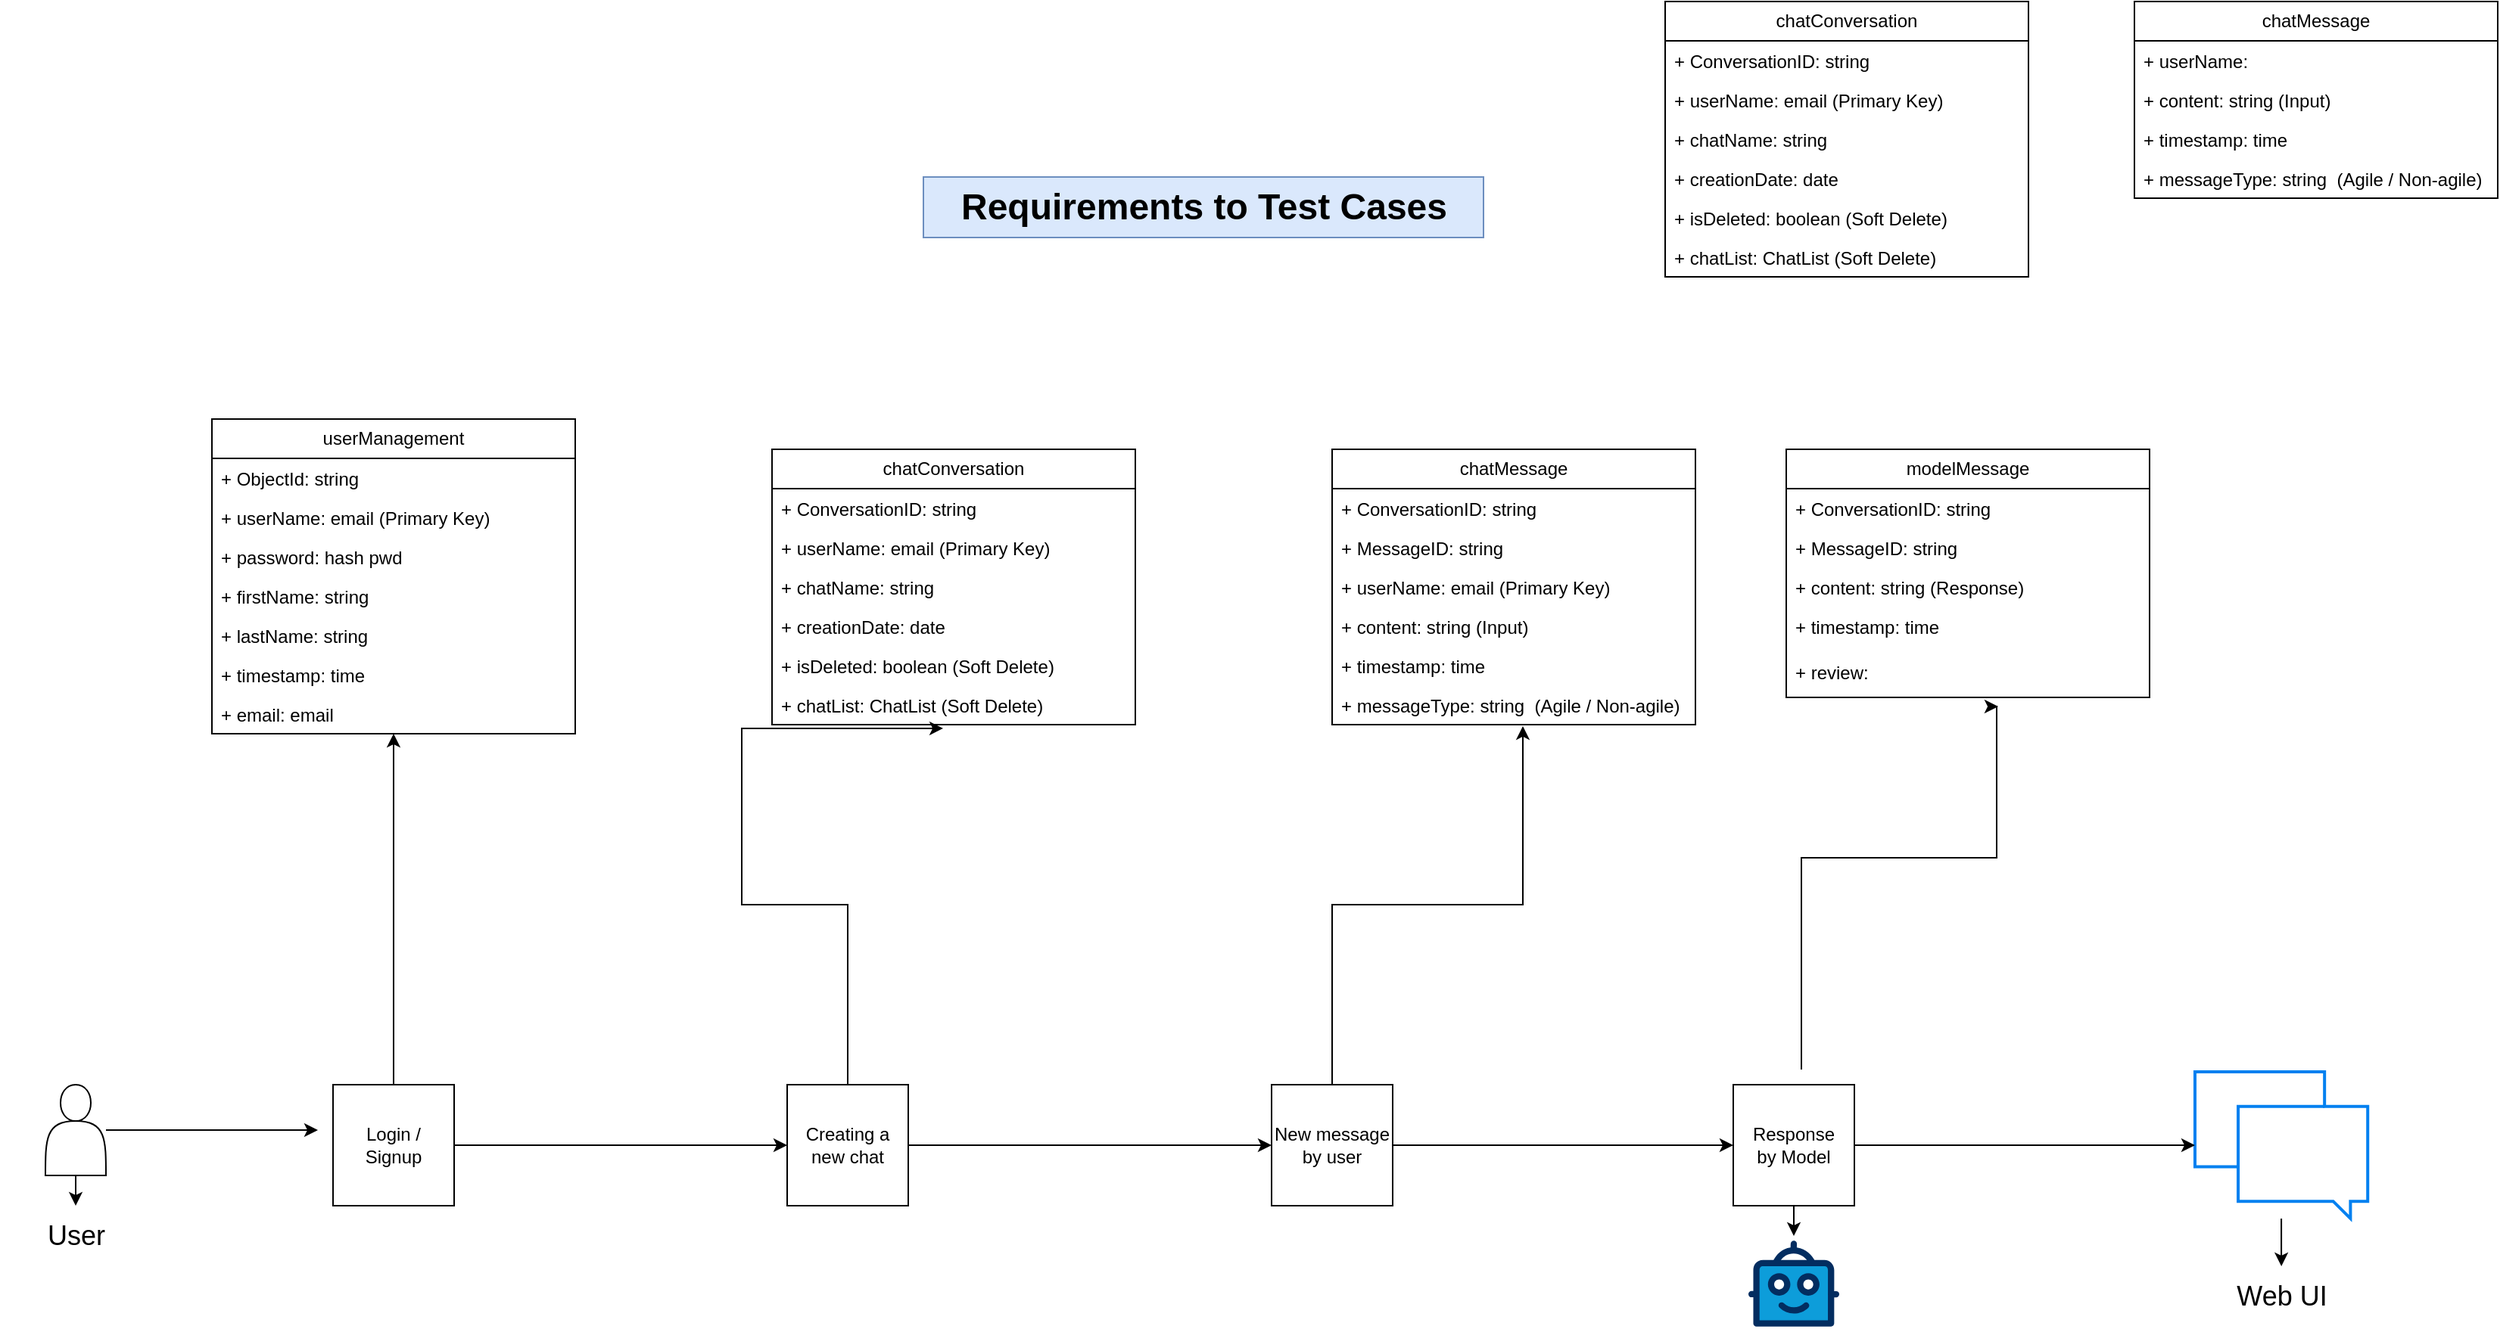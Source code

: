 <mxfile version="22.0.8" type="github" pages="2">
  <diagram name="Chat History" id="f_rxhetQorG0hHD9C17j">
    <mxGraphModel dx="2593" dy="2133" grid="1" gridSize="10" guides="1" tooltips="1" connect="1" arrows="1" fold="1" page="0" pageScale="1" pageWidth="850" pageHeight="1100" background="none" math="0" shadow="0">
      <root>
        <mxCell id="0" />
        <mxCell id="1" parent="0" />
        <mxCell id="uxHZfJqhnMFODpJpr4_Y-39" value="userManagement" style="swimlane;fontStyle=0;childLayout=stackLayout;horizontal=1;startSize=26;fillColor=none;horizontalStack=0;resizeParent=1;resizeParentMax=0;resizeLast=0;collapsible=1;marginBottom=0;whiteSpace=wrap;html=1;swimlaneLine=1;" parent="1" vertex="1">
          <mxGeometry x="-650" y="-850" width="240" height="208" as="geometry">
            <mxRectangle x="270" y="-360" width="100" height="30" as="alternateBounds" />
          </mxGeometry>
        </mxCell>
        <mxCell id="uxHZfJqhnMFODpJpr4_Y-40" value="+ ObjectId: string" style="text;strokeColor=none;fillColor=none;align=left;verticalAlign=top;spacingLeft=4;spacingRight=4;overflow=hidden;rotatable=0;points=[[0,0.5],[1,0.5]];portConstraint=eastwest;whiteSpace=wrap;html=1;swimlaneLine=1;" parent="uxHZfJqhnMFODpJpr4_Y-39" vertex="1">
          <mxGeometry y="26" width="240" height="26" as="geometry" />
        </mxCell>
        <mxCell id="uxHZfJqhnMFODpJpr4_Y-41" value="+ userName: email&amp;nbsp;(Primary Key)" style="text;strokeColor=none;fillColor=none;align=left;verticalAlign=top;spacingLeft=4;spacingRight=4;overflow=hidden;rotatable=0;points=[[0,0.5],[1,0.5]];portConstraint=eastwest;whiteSpace=wrap;html=1;swimlaneLine=1;" parent="uxHZfJqhnMFODpJpr4_Y-39" vertex="1">
          <mxGeometry y="52" width="240" height="26" as="geometry" />
        </mxCell>
        <mxCell id="uxHZfJqhnMFODpJpr4_Y-42" value="+ password: hash pwd" style="text;strokeColor=none;fillColor=none;align=left;verticalAlign=top;spacingLeft=4;spacingRight=4;overflow=hidden;rotatable=0;points=[[0,0.5],[1,0.5]];portConstraint=eastwest;whiteSpace=wrap;html=1;swimlaneLine=1;" parent="uxHZfJqhnMFODpJpr4_Y-39" vertex="1">
          <mxGeometry y="78" width="240" height="26" as="geometry" />
        </mxCell>
        <mxCell id="uxHZfJqhnMFODpJpr4_Y-43" value="+ firstName: string" style="text;strokeColor=none;fillColor=none;align=left;verticalAlign=top;spacingLeft=4;spacingRight=4;overflow=hidden;rotatable=0;points=[[0,0.5],[1,0.5]];portConstraint=eastwest;whiteSpace=wrap;html=1;swimlaneLine=1;" parent="uxHZfJqhnMFODpJpr4_Y-39" vertex="1">
          <mxGeometry y="104" width="240" height="26" as="geometry" />
        </mxCell>
        <mxCell id="uxHZfJqhnMFODpJpr4_Y-48" value="+ lastName: string" style="text;strokeColor=none;fillColor=none;align=left;verticalAlign=top;spacingLeft=4;spacingRight=4;overflow=hidden;rotatable=0;points=[[0,0.5],[1,0.5]];portConstraint=eastwest;whiteSpace=wrap;html=1;swimlaneLine=1;" parent="uxHZfJqhnMFODpJpr4_Y-39" vertex="1">
          <mxGeometry y="130" width="240" height="26" as="geometry" />
        </mxCell>
        <mxCell id="7p9TcKajQnI9MsIjtAsc-1" value="+ timestamp: time" style="text;strokeColor=none;fillColor=none;align=left;verticalAlign=top;spacingLeft=4;spacingRight=4;overflow=hidden;rotatable=0;points=[[0,0.5],[1,0.5]];portConstraint=eastwest;whiteSpace=wrap;html=1;swimlaneLine=1;" vertex="1" parent="uxHZfJqhnMFODpJpr4_Y-39">
          <mxGeometry y="156" width="240" height="26" as="geometry" />
        </mxCell>
        <mxCell id="7p9TcKajQnI9MsIjtAsc-2" value="+ email: email&amp;nbsp;" style="text;strokeColor=none;fillColor=none;align=left;verticalAlign=top;spacingLeft=4;spacingRight=4;overflow=hidden;rotatable=0;points=[[0,0.5],[1,0.5]];portConstraint=eastwest;whiteSpace=wrap;html=1;swimlaneLine=1;" vertex="1" parent="uxHZfJqhnMFODpJpr4_Y-39">
          <mxGeometry y="182" width="240" height="26" as="geometry" />
        </mxCell>
        <mxCell id="uxHZfJqhnMFODpJpr4_Y-49" value="chatConversation" style="swimlane;fontStyle=0;childLayout=stackLayout;horizontal=1;startSize=26;fillColor=none;horizontalStack=0;resizeParent=1;resizeParentMax=0;resizeLast=0;collapsible=1;marginBottom=0;whiteSpace=wrap;html=1;swimlaneLine=1;" parent="1" vertex="1">
          <mxGeometry x="-280" y="-830" width="240" height="182" as="geometry">
            <mxRectangle x="270" y="-360" width="100" height="30" as="alternateBounds" />
          </mxGeometry>
        </mxCell>
        <mxCell id="uxHZfJqhnMFODpJpr4_Y-50" value="+&amp;nbsp;ConversationID: string" style="text;strokeColor=none;fillColor=none;align=left;verticalAlign=top;spacingLeft=4;spacingRight=4;overflow=hidden;rotatable=0;points=[[0,0.5],[1,0.5]];portConstraint=eastwest;whiteSpace=wrap;html=1;swimlaneLine=1;" parent="uxHZfJqhnMFODpJpr4_Y-49" vertex="1">
          <mxGeometry y="26" width="240" height="26" as="geometry" />
        </mxCell>
        <mxCell id="uxHZfJqhnMFODpJpr4_Y-51" value="+ userName: email&amp;nbsp;(Primary Key)" style="text;strokeColor=none;fillColor=none;align=left;verticalAlign=top;spacingLeft=4;spacingRight=4;overflow=hidden;rotatable=0;points=[[0,0.5],[1,0.5]];portConstraint=eastwest;whiteSpace=wrap;html=1;swimlaneLine=1;" parent="uxHZfJqhnMFODpJpr4_Y-49" vertex="1">
          <mxGeometry y="52" width="240" height="26" as="geometry" />
        </mxCell>
        <mxCell id="uxHZfJqhnMFODpJpr4_Y-52" value="+ chatName: string" style="text;strokeColor=none;fillColor=none;align=left;verticalAlign=top;spacingLeft=4;spacingRight=4;overflow=hidden;rotatable=0;points=[[0,0.5],[1,0.5]];portConstraint=eastwest;whiteSpace=wrap;html=1;swimlaneLine=1;" parent="uxHZfJqhnMFODpJpr4_Y-49" vertex="1">
          <mxGeometry y="78" width="240" height="26" as="geometry" />
        </mxCell>
        <mxCell id="uxHZfJqhnMFODpJpr4_Y-53" value="+ creationDate: date" style="text;strokeColor=none;fillColor=none;align=left;verticalAlign=top;spacingLeft=4;spacingRight=4;overflow=hidden;rotatable=0;points=[[0,0.5],[1,0.5]];portConstraint=eastwest;whiteSpace=wrap;html=1;swimlaneLine=1;" parent="uxHZfJqhnMFODpJpr4_Y-49" vertex="1">
          <mxGeometry y="104" width="240" height="26" as="geometry" />
        </mxCell>
        <mxCell id="uxHZfJqhnMFODpJpr4_Y-55" value="+ isDeleted: boolean (Soft Delete)" style="text;strokeColor=none;fillColor=none;align=left;verticalAlign=top;spacingLeft=4;spacingRight=4;overflow=hidden;rotatable=0;points=[[0,0.5],[1,0.5]];portConstraint=eastwest;whiteSpace=wrap;html=1;swimlaneLine=1;" parent="uxHZfJqhnMFODpJpr4_Y-49" vertex="1">
          <mxGeometry y="130" width="240" height="26" as="geometry" />
        </mxCell>
        <mxCell id="7p9TcKajQnI9MsIjtAsc-67" value="+ chatList: ChatList (Soft Delete)" style="text;strokeColor=none;fillColor=none;align=left;verticalAlign=top;spacingLeft=4;spacingRight=4;overflow=hidden;rotatable=0;points=[[0,0.5],[1,0.5]];portConstraint=eastwest;whiteSpace=wrap;html=1;swimlaneLine=1;" vertex="1" parent="uxHZfJqhnMFODpJpr4_Y-49">
          <mxGeometry y="156" width="240" height="26" as="geometry" />
        </mxCell>
        <mxCell id="7p9TcKajQnI9MsIjtAsc-10" value="chatMessage" style="swimlane;fontStyle=0;childLayout=stackLayout;horizontal=1;startSize=26;fillColor=none;horizontalStack=0;resizeParent=1;resizeParentMax=0;resizeLast=0;collapsible=1;marginBottom=0;whiteSpace=wrap;html=1;swimlaneLine=1;" vertex="1" parent="1">
          <mxGeometry x="90" y="-830" width="240" height="182" as="geometry">
            <mxRectangle x="270" y="-360" width="100" height="30" as="alternateBounds" />
          </mxGeometry>
        </mxCell>
        <mxCell id="7p9TcKajQnI9MsIjtAsc-16" value="+ ConversationID: string" style="text;strokeColor=none;fillColor=none;align=left;verticalAlign=top;spacingLeft=4;spacingRight=4;overflow=hidden;rotatable=0;points=[[0,0.5],[1,0.5]];portConstraint=eastwest;whiteSpace=wrap;html=1;swimlaneLine=1;" vertex="1" parent="7p9TcKajQnI9MsIjtAsc-10">
          <mxGeometry y="26" width="240" height="26" as="geometry" />
        </mxCell>
        <mxCell id="7p9TcKajQnI9MsIjtAsc-11" value="+ MessageID: string" style="text;strokeColor=none;fillColor=none;align=left;verticalAlign=top;spacingLeft=4;spacingRight=4;overflow=hidden;rotatable=0;points=[[0,0.5],[1,0.5]];portConstraint=eastwest;whiteSpace=wrap;html=1;swimlaneLine=1;" vertex="1" parent="7p9TcKajQnI9MsIjtAsc-10">
          <mxGeometry y="52" width="240" height="26" as="geometry" />
        </mxCell>
        <mxCell id="7p9TcKajQnI9MsIjtAsc-12" value="+ userName: email&amp;nbsp;(Primary Key)" style="text;strokeColor=none;fillColor=none;align=left;verticalAlign=top;spacingLeft=4;spacingRight=4;overflow=hidden;rotatable=0;points=[[0,0.5],[1,0.5]];portConstraint=eastwest;whiteSpace=wrap;html=1;swimlaneLine=1;" vertex="1" parent="7p9TcKajQnI9MsIjtAsc-10">
          <mxGeometry y="78" width="240" height="26" as="geometry" />
        </mxCell>
        <mxCell id="7p9TcKajQnI9MsIjtAsc-13" value="+ content: string (Input)" style="text;strokeColor=none;fillColor=none;align=left;verticalAlign=top;spacingLeft=4;spacingRight=4;overflow=hidden;rotatable=0;points=[[0,0.5],[1,0.5]];portConstraint=eastwest;whiteSpace=wrap;html=1;swimlaneLine=1;" vertex="1" parent="7p9TcKajQnI9MsIjtAsc-10">
          <mxGeometry y="104" width="240" height="26" as="geometry" />
        </mxCell>
        <mxCell id="7p9TcKajQnI9MsIjtAsc-14" value="+ timestamp: time" style="text;strokeColor=none;fillColor=none;align=left;verticalAlign=top;spacingLeft=4;spacingRight=4;overflow=hidden;rotatable=0;points=[[0,0.5],[1,0.5]];portConstraint=eastwest;whiteSpace=wrap;html=1;swimlaneLine=1;" vertex="1" parent="7p9TcKajQnI9MsIjtAsc-10">
          <mxGeometry y="130" width="240" height="26" as="geometry" />
        </mxCell>
        <mxCell id="7p9TcKajQnI9MsIjtAsc-15" value="+ messageType: string&amp;nbsp; (Agile / Non-agile)" style="text;strokeColor=none;fillColor=none;align=left;verticalAlign=top;spacingLeft=4;spacingRight=4;overflow=hidden;rotatable=0;points=[[0,0.5],[1,0.5]];portConstraint=eastwest;whiteSpace=wrap;html=1;swimlaneLine=1;" vertex="1" parent="7p9TcKajQnI9MsIjtAsc-10">
          <mxGeometry y="156" width="240" height="26" as="geometry" />
        </mxCell>
        <mxCell id="7p9TcKajQnI9MsIjtAsc-18" value="modelMessage" style="swimlane;fontStyle=0;childLayout=stackLayout;horizontal=1;startSize=26;fillColor=none;horizontalStack=0;resizeParent=1;resizeParentMax=0;resizeLast=0;collapsible=1;marginBottom=0;whiteSpace=wrap;html=1;swimlaneLine=1;" vertex="1" parent="1">
          <mxGeometry x="390" y="-830" width="240" height="164" as="geometry">
            <mxRectangle x="270" y="-360" width="100" height="30" as="alternateBounds" />
          </mxGeometry>
        </mxCell>
        <mxCell id="7p9TcKajQnI9MsIjtAsc-19" value="+ ConversationID: string" style="text;strokeColor=none;fillColor=none;align=left;verticalAlign=top;spacingLeft=4;spacingRight=4;overflow=hidden;rotatable=0;points=[[0,0.5],[1,0.5]];portConstraint=eastwest;whiteSpace=wrap;html=1;swimlaneLine=1;" vertex="1" parent="7p9TcKajQnI9MsIjtAsc-18">
          <mxGeometry y="26" width="240" height="26" as="geometry" />
        </mxCell>
        <mxCell id="7p9TcKajQnI9MsIjtAsc-20" value="+ MessageID: string" style="text;strokeColor=none;fillColor=none;align=left;verticalAlign=top;spacingLeft=4;spacingRight=4;overflow=hidden;rotatable=0;points=[[0,0.5],[1,0.5]];portConstraint=eastwest;whiteSpace=wrap;html=1;swimlaneLine=1;" vertex="1" parent="7p9TcKajQnI9MsIjtAsc-18">
          <mxGeometry y="52" width="240" height="26" as="geometry" />
        </mxCell>
        <mxCell id="7p9TcKajQnI9MsIjtAsc-22" value="+ content: string (Response)" style="text;strokeColor=none;fillColor=none;align=left;verticalAlign=top;spacingLeft=4;spacingRight=4;overflow=hidden;rotatable=0;points=[[0,0.5],[1,0.5]];portConstraint=eastwest;whiteSpace=wrap;html=1;swimlaneLine=1;" vertex="1" parent="7p9TcKajQnI9MsIjtAsc-18">
          <mxGeometry y="78" width="240" height="26" as="geometry" />
        </mxCell>
        <mxCell id="7p9TcKajQnI9MsIjtAsc-23" value="+ timestamp: time" style="text;strokeColor=none;fillColor=none;align=left;verticalAlign=top;spacingLeft=4;spacingRight=4;overflow=hidden;rotatable=0;points=[[0,0.5],[1,0.5]];portConstraint=eastwest;whiteSpace=wrap;html=1;swimlaneLine=1;" vertex="1" parent="7p9TcKajQnI9MsIjtAsc-18">
          <mxGeometry y="104" width="240" height="30" as="geometry" />
        </mxCell>
        <mxCell id="7p9TcKajQnI9MsIjtAsc-44" style="edgeStyle=orthogonalEdgeStyle;rounded=0;orthogonalLoop=1;jettySize=auto;html=1;elbow=vertical;swimlaneLine=1;" edge="1" parent="7p9TcKajQnI9MsIjtAsc-18">
          <mxGeometry relative="1" as="geometry">
            <mxPoint x="140" y="170" as="targetPoint" />
            <mxPoint x="10" y="410" as="sourcePoint" />
            <Array as="points">
              <mxPoint x="10" y="270" />
              <mxPoint x="139" y="270" />
            </Array>
          </mxGeometry>
        </mxCell>
        <mxCell id="7p9TcKajQnI9MsIjtAsc-52" value="+ review:&amp;nbsp;" style="text;strokeColor=none;fillColor=none;align=left;verticalAlign=top;spacingLeft=4;spacingRight=4;overflow=hidden;rotatable=0;points=[[0,0.5],[1,0.5]];portConstraint=eastwest;whiteSpace=wrap;html=1;swimlaneLine=1;" vertex="1" parent="7p9TcKajQnI9MsIjtAsc-18">
          <mxGeometry y="134" width="240" height="30" as="geometry" />
        </mxCell>
        <mxCell id="7p9TcKajQnI9MsIjtAsc-28" value="" style="edgeStyle=orthogonalEdgeStyle;rounded=0;orthogonalLoop=1;jettySize=auto;html=1;elbow=vertical;swimlaneLine=1;" edge="1" parent="1" source="7p9TcKajQnI9MsIjtAsc-25">
          <mxGeometry relative="1" as="geometry">
            <mxPoint x="-740" y="-330" as="targetPoint" />
          </mxGeometry>
        </mxCell>
        <mxCell id="7p9TcKajQnI9MsIjtAsc-34" style="edgeStyle=orthogonalEdgeStyle;rounded=0;orthogonalLoop=1;jettySize=auto;html=1;elbow=vertical;swimlaneLine=1;" edge="1" parent="1" source="7p9TcKajQnI9MsIjtAsc-25">
          <mxGeometry relative="1" as="geometry">
            <mxPoint x="-580" y="-380.0" as="targetPoint" />
          </mxGeometry>
        </mxCell>
        <mxCell id="7p9TcKajQnI9MsIjtAsc-25" value="" style="shape=actor;whiteSpace=wrap;html=1;swimlaneLine=1;" vertex="1" parent="1">
          <mxGeometry x="-760" y="-410" width="40" height="60" as="geometry" />
        </mxCell>
        <mxCell id="7p9TcKajQnI9MsIjtAsc-26" value="User" style="text;strokeColor=none;fillColor=none;html=1;fontSize=18;fontStyle=0;verticalAlign=middle;align=center;swimlaneLine=1;" vertex="1" parent="1">
          <mxGeometry x="-790" y="-330" width="100" height="40" as="geometry" />
        </mxCell>
        <mxCell id="7p9TcKajQnI9MsIjtAsc-30" value="Requirements to Test Cases" style="text;strokeColor=#6c8ebf;fillColor=#dae8fc;html=1;fontSize=24;fontStyle=1;verticalAlign=middle;align=center;swimlaneLine=1;" vertex="1" parent="1">
          <mxGeometry x="-180" y="-1010" width="370" height="40" as="geometry" />
        </mxCell>
        <mxCell id="7p9TcKajQnI9MsIjtAsc-48" value="" style="edgeStyle=orthogonalEdgeStyle;rounded=0;orthogonalLoop=1;jettySize=auto;html=1;elbow=vertical;swimlaneLine=1;" edge="1" parent="1" source="7p9TcKajQnI9MsIjtAsc-31" target="7p9TcKajQnI9MsIjtAsc-45">
          <mxGeometry relative="1" as="geometry" />
        </mxCell>
        <mxCell id="7p9TcKajQnI9MsIjtAsc-31" value="" style="html=1;verticalLabelPosition=bottom;align=center;labelBackgroundColor=#ffffff;verticalAlign=top;strokeWidth=2;strokeColor=#0080F0;shadow=0;dashed=0;shape=mxgraph.ios7.icons.messages;swimlaneLine=1;" vertex="1" parent="1">
          <mxGeometry x="660" y="-418.5" width="114.12" height="97" as="geometry" />
        </mxCell>
        <mxCell id="7p9TcKajQnI9MsIjtAsc-35" style="edgeStyle=orthogonalEdgeStyle;rounded=0;orthogonalLoop=1;jettySize=auto;html=1;elbow=vertical;entryX=0.5;entryY=1;entryDx=0;entryDy=0;swimlaneLine=1;" edge="1" parent="1" source="7p9TcKajQnI9MsIjtAsc-33" target="uxHZfJqhnMFODpJpr4_Y-39">
          <mxGeometry relative="1" as="geometry">
            <mxPoint x="-480" y="-600" as="targetPoint" />
          </mxGeometry>
        </mxCell>
        <mxCell id="7p9TcKajQnI9MsIjtAsc-37" style="edgeStyle=orthogonalEdgeStyle;rounded=0;orthogonalLoop=1;jettySize=auto;html=1;entryX=0;entryY=0.5;entryDx=0;entryDy=0;elbow=vertical;swimlaneLine=1;" edge="1" parent="1" source="7p9TcKajQnI9MsIjtAsc-33" target="7p9TcKajQnI9MsIjtAsc-36">
          <mxGeometry relative="1" as="geometry" />
        </mxCell>
        <mxCell id="7p9TcKajQnI9MsIjtAsc-33" value="Login / &lt;br&gt;Signup" style="whiteSpace=wrap;html=1;aspect=fixed;swimlaneLine=1;" vertex="1" parent="1">
          <mxGeometry x="-570" y="-410" width="80" height="80" as="geometry" />
        </mxCell>
        <mxCell id="7p9TcKajQnI9MsIjtAsc-38" style="edgeStyle=orthogonalEdgeStyle;rounded=0;orthogonalLoop=1;jettySize=auto;html=1;elbow=vertical;entryX=0.471;entryY=1.095;entryDx=0;entryDy=0;entryPerimeter=0;swimlaneLine=1;" edge="1" parent="1" source="7p9TcKajQnI9MsIjtAsc-36" target="7p9TcKajQnI9MsIjtAsc-67">
          <mxGeometry relative="1" as="geometry">
            <mxPoint x="-180" y="-630" as="targetPoint" />
          </mxGeometry>
        </mxCell>
        <mxCell id="7p9TcKajQnI9MsIjtAsc-40" style="edgeStyle=orthogonalEdgeStyle;rounded=0;orthogonalLoop=1;jettySize=auto;html=1;entryX=0;entryY=0.5;entryDx=0;entryDy=0;elbow=vertical;swimlaneLine=1;" edge="1" parent="1" source="7p9TcKajQnI9MsIjtAsc-36" target="7p9TcKajQnI9MsIjtAsc-39">
          <mxGeometry relative="1" as="geometry" />
        </mxCell>
        <mxCell id="7p9TcKajQnI9MsIjtAsc-36" value="Creating a new chat" style="whiteSpace=wrap;html=1;aspect=fixed;swimlaneLine=1;" vertex="1" parent="1">
          <mxGeometry x="-270" y="-410" width="80" height="80" as="geometry" />
        </mxCell>
        <mxCell id="7p9TcKajQnI9MsIjtAsc-43" style="edgeStyle=orthogonalEdgeStyle;rounded=0;orthogonalLoop=1;jettySize=auto;html=1;entryX=0;entryY=0.5;entryDx=0;entryDy=0;elbow=vertical;swimlaneLine=1;" edge="1" parent="1" source="7p9TcKajQnI9MsIjtAsc-39" target="7p9TcKajQnI9MsIjtAsc-42">
          <mxGeometry relative="1" as="geometry" />
        </mxCell>
        <mxCell id="7p9TcKajQnI9MsIjtAsc-39" value="New message&lt;br&gt;by user" style="whiteSpace=wrap;html=1;aspect=fixed;swimlaneLine=1;" vertex="1" parent="1">
          <mxGeometry x="50" y="-410" width="80" height="80" as="geometry" />
        </mxCell>
        <mxCell id="7p9TcKajQnI9MsIjtAsc-41" style="edgeStyle=orthogonalEdgeStyle;rounded=0;orthogonalLoop=1;jettySize=auto;html=1;entryX=0.525;entryY=1.038;entryDx=0;entryDy=0;entryPerimeter=0;elbow=vertical;swimlaneLine=1;" edge="1" parent="1" source="7p9TcKajQnI9MsIjtAsc-39" target="7p9TcKajQnI9MsIjtAsc-15">
          <mxGeometry relative="1" as="geometry" />
        </mxCell>
        <mxCell id="7p9TcKajQnI9MsIjtAsc-51" style="edgeStyle=orthogonalEdgeStyle;rounded=0;hachureGap=4;orthogonalLoop=1;jettySize=auto;html=1;fontFamily=Architects Daughter;fontSource=https%3A%2F%2Ffonts.googleapis.com%2Fcss%3Ffamily%3DArchitects%2BDaughter;fontSize=16;" edge="1" parent="1" source="7p9TcKajQnI9MsIjtAsc-42">
          <mxGeometry relative="1" as="geometry">
            <mxPoint x="395" y="-310" as="targetPoint" />
          </mxGeometry>
        </mxCell>
        <mxCell id="7p9TcKajQnI9MsIjtAsc-42" value="Response&lt;br&gt;by Model" style="whiteSpace=wrap;html=1;aspect=fixed;swimlaneLine=1;" vertex="1" parent="1">
          <mxGeometry x="355" y="-410" width="80" height="80" as="geometry" />
        </mxCell>
        <mxCell id="7p9TcKajQnI9MsIjtAsc-45" value="Web UI" style="text;strokeColor=none;fillColor=none;html=1;fontSize=18;fontStyle=0;verticalAlign=middle;align=center;swimlaneLine=1;" vertex="1" parent="1">
          <mxGeometry x="667.06" y="-290" width="100" height="40" as="geometry" />
        </mxCell>
        <mxCell id="7p9TcKajQnI9MsIjtAsc-46" style="edgeStyle=orthogonalEdgeStyle;rounded=0;orthogonalLoop=1;jettySize=auto;html=1;entryX=0;entryY=0.5;entryDx=0;entryDy=0;entryPerimeter=0;elbow=vertical;swimlaneLine=1;" edge="1" parent="1" source="7p9TcKajQnI9MsIjtAsc-42" target="7p9TcKajQnI9MsIjtAsc-31">
          <mxGeometry relative="1" as="geometry" />
        </mxCell>
        <mxCell id="7p9TcKajQnI9MsIjtAsc-49" value="" style="verticalLabelPosition=bottom;aspect=fixed;html=1;shape=mxgraph.salesforce.bots;fillColor=#f5f5f5;strokeColor=#666666;fontColor=#333333;swimlaneLine=1;" vertex="1" parent="1">
          <mxGeometry x="365" y="-307" width="60" height="57" as="geometry" />
        </mxCell>
        <mxCell id="7p9TcKajQnI9MsIjtAsc-53" value="chatConversation" style="swimlane;fontStyle=0;childLayout=stackLayout;horizontal=1;startSize=26;fillColor=none;horizontalStack=0;resizeParent=1;resizeParentMax=0;resizeLast=0;collapsible=1;marginBottom=0;whiteSpace=wrap;html=1;swimlaneLine=1;" vertex="1" parent="1">
          <mxGeometry x="310" y="-1126" width="240" height="182" as="geometry">
            <mxRectangle x="270" y="-360" width="100" height="30" as="alternateBounds" />
          </mxGeometry>
        </mxCell>
        <mxCell id="7p9TcKajQnI9MsIjtAsc-54" value="+&amp;nbsp;ConversationID: string" style="text;strokeColor=none;fillColor=none;align=left;verticalAlign=top;spacingLeft=4;spacingRight=4;overflow=hidden;rotatable=0;points=[[0,0.5],[1,0.5]];portConstraint=eastwest;whiteSpace=wrap;html=1;swimlaneLine=1;" vertex="1" parent="7p9TcKajQnI9MsIjtAsc-53">
          <mxGeometry y="26" width="240" height="26" as="geometry" />
        </mxCell>
        <mxCell id="7p9TcKajQnI9MsIjtAsc-55" value="+ userName: email&amp;nbsp;(Primary Key)" style="text;strokeColor=none;fillColor=none;align=left;verticalAlign=top;spacingLeft=4;spacingRight=4;overflow=hidden;rotatable=0;points=[[0,0.5],[1,0.5]];portConstraint=eastwest;whiteSpace=wrap;html=1;swimlaneLine=1;" vertex="1" parent="7p9TcKajQnI9MsIjtAsc-53">
          <mxGeometry y="52" width="240" height="26" as="geometry" />
        </mxCell>
        <mxCell id="7p9TcKajQnI9MsIjtAsc-56" value="+ chatName: string" style="text;strokeColor=none;fillColor=none;align=left;verticalAlign=top;spacingLeft=4;spacingRight=4;overflow=hidden;rotatable=0;points=[[0,0.5],[1,0.5]];portConstraint=eastwest;whiteSpace=wrap;html=1;swimlaneLine=1;" vertex="1" parent="7p9TcKajQnI9MsIjtAsc-53">
          <mxGeometry y="78" width="240" height="26" as="geometry" />
        </mxCell>
        <mxCell id="7p9TcKajQnI9MsIjtAsc-57" value="+ creationDate: date" style="text;strokeColor=none;fillColor=none;align=left;verticalAlign=top;spacingLeft=4;spacingRight=4;overflow=hidden;rotatable=0;points=[[0,0.5],[1,0.5]];portConstraint=eastwest;whiteSpace=wrap;html=1;swimlaneLine=1;" vertex="1" parent="7p9TcKajQnI9MsIjtAsc-53">
          <mxGeometry y="104" width="240" height="26" as="geometry" />
        </mxCell>
        <mxCell id="7p9TcKajQnI9MsIjtAsc-58" value="+ isDeleted: boolean (Soft Delete)" style="text;strokeColor=none;fillColor=none;align=left;verticalAlign=top;spacingLeft=4;spacingRight=4;overflow=hidden;rotatable=0;points=[[0,0.5],[1,0.5]];portConstraint=eastwest;whiteSpace=wrap;html=1;swimlaneLine=1;" vertex="1" parent="7p9TcKajQnI9MsIjtAsc-53">
          <mxGeometry y="130" width="240" height="26" as="geometry" />
        </mxCell>
        <mxCell id="7p9TcKajQnI9MsIjtAsc-59" value="+ chatList: ChatList (Soft Delete)" style="text;strokeColor=none;fillColor=none;align=left;verticalAlign=top;spacingLeft=4;spacingRight=4;overflow=hidden;rotatable=0;points=[[0,0.5],[1,0.5]];portConstraint=eastwest;whiteSpace=wrap;html=1;swimlaneLine=1;" vertex="1" parent="7p9TcKajQnI9MsIjtAsc-53">
          <mxGeometry y="156" width="240" height="26" as="geometry" />
        </mxCell>
        <mxCell id="7p9TcKajQnI9MsIjtAsc-60" value="chatMessage" style="swimlane;fontStyle=0;childLayout=stackLayout;horizontal=1;startSize=26;fillColor=none;horizontalStack=0;resizeParent=1;resizeParentMax=0;resizeLast=0;collapsible=1;marginBottom=0;whiteSpace=wrap;html=1;swimlaneLine=1;" vertex="1" parent="1">
          <mxGeometry x="620" y="-1126" width="240" height="130" as="geometry">
            <mxRectangle x="270" y="-360" width="100" height="30" as="alternateBounds" />
          </mxGeometry>
        </mxCell>
        <mxCell id="7p9TcKajQnI9MsIjtAsc-63" value="+ userName:&amp;nbsp;" style="text;strokeColor=none;fillColor=none;align=left;verticalAlign=top;spacingLeft=4;spacingRight=4;overflow=hidden;rotatable=0;points=[[0,0.5],[1,0.5]];portConstraint=eastwest;whiteSpace=wrap;html=1;swimlaneLine=1;" vertex="1" parent="7p9TcKajQnI9MsIjtAsc-60">
          <mxGeometry y="26" width="240" height="26" as="geometry" />
        </mxCell>
        <mxCell id="7p9TcKajQnI9MsIjtAsc-64" value="+ content: string (Input)" style="text;strokeColor=none;fillColor=none;align=left;verticalAlign=top;spacingLeft=4;spacingRight=4;overflow=hidden;rotatable=0;points=[[0,0.5],[1,0.5]];portConstraint=eastwest;whiteSpace=wrap;html=1;swimlaneLine=1;" vertex="1" parent="7p9TcKajQnI9MsIjtAsc-60">
          <mxGeometry y="52" width="240" height="26" as="geometry" />
        </mxCell>
        <mxCell id="7p9TcKajQnI9MsIjtAsc-65" value="+ timestamp: time" style="text;strokeColor=none;fillColor=none;align=left;verticalAlign=top;spacingLeft=4;spacingRight=4;overflow=hidden;rotatable=0;points=[[0,0.5],[1,0.5]];portConstraint=eastwest;whiteSpace=wrap;html=1;swimlaneLine=1;" vertex="1" parent="7p9TcKajQnI9MsIjtAsc-60">
          <mxGeometry y="78" width="240" height="26" as="geometry" />
        </mxCell>
        <mxCell id="7p9TcKajQnI9MsIjtAsc-66" value="+ messageType: string&amp;nbsp; (Agile / Non-agile)" style="text;strokeColor=none;fillColor=none;align=left;verticalAlign=top;spacingLeft=4;spacingRight=4;overflow=hidden;rotatable=0;points=[[0,0.5],[1,0.5]];portConstraint=eastwest;whiteSpace=wrap;html=1;swimlaneLine=1;" vertex="1" parent="7p9TcKajQnI9MsIjtAsc-60">
          <mxGeometry y="104" width="240" height="26" as="geometry" />
        </mxCell>
      </root>
    </mxGraphModel>
  </diagram>
  <diagram name="Copy of Chat History" id="06SJ8ajQXdFTnZwoAuJ8">
    <mxGraphModel dx="3190" dy="2443" grid="1" gridSize="10" guides="1" tooltips="1" connect="1" arrows="1" fold="1" page="0" pageScale="1" pageWidth="850" pageHeight="1100" background="none" math="0" shadow="0">
      <root>
        <mxCell id="l-TJHKoMK4kqA8xQOPFZ-0" />
        <mxCell id="l-TJHKoMK4kqA8xQOPFZ-1" parent="l-TJHKoMK4kqA8xQOPFZ-0" />
        <mxCell id="l-TJHKoMK4kqA8xQOPFZ-2" value="userManagement" style="swimlane;fontStyle=0;childLayout=stackLayout;horizontal=1;startSize=26;fillColor=none;horizontalStack=0;resizeParent=1;resizeParentMax=0;resizeLast=0;collapsible=1;marginBottom=0;whiteSpace=wrap;html=1;swimlaneLine=1;" vertex="1" parent="l-TJHKoMK4kqA8xQOPFZ-1">
          <mxGeometry x="-650" y="-850" width="240" height="208" as="geometry">
            <mxRectangle x="270" y="-360" width="100" height="30" as="alternateBounds" />
          </mxGeometry>
        </mxCell>
        <mxCell id="l-TJHKoMK4kqA8xQOPFZ-3" value="+ ObjectId: string" style="text;strokeColor=none;fillColor=none;align=left;verticalAlign=top;spacingLeft=4;spacingRight=4;overflow=hidden;rotatable=0;points=[[0,0.5],[1,0.5]];portConstraint=eastwest;whiteSpace=wrap;html=1;swimlaneLine=1;" vertex="1" parent="l-TJHKoMK4kqA8xQOPFZ-2">
          <mxGeometry y="26" width="240" height="26" as="geometry" />
        </mxCell>
        <mxCell id="l-TJHKoMK4kqA8xQOPFZ-4" value="+ userName: email&amp;nbsp;(Primary Key)" style="text;strokeColor=none;fillColor=none;align=left;verticalAlign=top;spacingLeft=4;spacingRight=4;overflow=hidden;rotatable=0;points=[[0,0.5],[1,0.5]];portConstraint=eastwest;whiteSpace=wrap;html=1;swimlaneLine=1;" vertex="1" parent="l-TJHKoMK4kqA8xQOPFZ-2">
          <mxGeometry y="52" width="240" height="26" as="geometry" />
        </mxCell>
        <mxCell id="l-TJHKoMK4kqA8xQOPFZ-5" value="+ password: hash pwd" style="text;strokeColor=none;fillColor=none;align=left;verticalAlign=top;spacingLeft=4;spacingRight=4;overflow=hidden;rotatable=0;points=[[0,0.5],[1,0.5]];portConstraint=eastwest;whiteSpace=wrap;html=1;swimlaneLine=1;" vertex="1" parent="l-TJHKoMK4kqA8xQOPFZ-2">
          <mxGeometry y="78" width="240" height="26" as="geometry" />
        </mxCell>
        <mxCell id="l-TJHKoMK4kqA8xQOPFZ-6" value="+ firstName: string" style="text;strokeColor=none;fillColor=none;align=left;verticalAlign=top;spacingLeft=4;spacingRight=4;overflow=hidden;rotatable=0;points=[[0,0.5],[1,0.5]];portConstraint=eastwest;whiteSpace=wrap;html=1;swimlaneLine=1;" vertex="1" parent="l-TJHKoMK4kqA8xQOPFZ-2">
          <mxGeometry y="104" width="240" height="26" as="geometry" />
        </mxCell>
        <mxCell id="l-TJHKoMK4kqA8xQOPFZ-7" value="+ lastName: string" style="text;strokeColor=none;fillColor=none;align=left;verticalAlign=top;spacingLeft=4;spacingRight=4;overflow=hidden;rotatable=0;points=[[0,0.5],[1,0.5]];portConstraint=eastwest;whiteSpace=wrap;html=1;swimlaneLine=1;" vertex="1" parent="l-TJHKoMK4kqA8xQOPFZ-2">
          <mxGeometry y="130" width="240" height="26" as="geometry" />
        </mxCell>
        <mxCell id="l-TJHKoMK4kqA8xQOPFZ-8" value="+ timestamp: time" style="text;strokeColor=none;fillColor=none;align=left;verticalAlign=top;spacingLeft=4;spacingRight=4;overflow=hidden;rotatable=0;points=[[0,0.5],[1,0.5]];portConstraint=eastwest;whiteSpace=wrap;html=1;swimlaneLine=1;" vertex="1" parent="l-TJHKoMK4kqA8xQOPFZ-2">
          <mxGeometry y="156" width="240" height="26" as="geometry" />
        </mxCell>
        <mxCell id="l-TJHKoMK4kqA8xQOPFZ-9" value="+ email: email&amp;nbsp;" style="text;strokeColor=none;fillColor=none;align=left;verticalAlign=top;spacingLeft=4;spacingRight=4;overflow=hidden;rotatable=0;points=[[0,0.5],[1,0.5]];portConstraint=eastwest;whiteSpace=wrap;html=1;swimlaneLine=1;" vertex="1" parent="l-TJHKoMK4kqA8xQOPFZ-2">
          <mxGeometry y="182" width="240" height="26" as="geometry" />
        </mxCell>
        <mxCell id="l-TJHKoMK4kqA8xQOPFZ-10" value="chatConversation" style="swimlane;fontStyle=0;childLayout=stackLayout;horizontal=1;startSize=26;fillColor=none;horizontalStack=0;resizeParent=1;resizeParentMax=0;resizeLast=0;collapsible=1;marginBottom=0;whiteSpace=wrap;html=1;swimlaneLine=1;" vertex="1" parent="l-TJHKoMK4kqA8xQOPFZ-1">
          <mxGeometry x="-280" y="-830" width="240" height="182" as="geometry">
            <mxRectangle x="270" y="-360" width="100" height="30" as="alternateBounds" />
          </mxGeometry>
        </mxCell>
        <mxCell id="l-TJHKoMK4kqA8xQOPFZ-11" value="+&amp;nbsp;ConversationID: string" style="text;strokeColor=none;fillColor=none;align=left;verticalAlign=top;spacingLeft=4;spacingRight=4;overflow=hidden;rotatable=0;points=[[0,0.5],[1,0.5]];portConstraint=eastwest;whiteSpace=wrap;html=1;swimlaneLine=1;" vertex="1" parent="l-TJHKoMK4kqA8xQOPFZ-10">
          <mxGeometry y="26" width="240" height="26" as="geometry" />
        </mxCell>
        <mxCell id="l-TJHKoMK4kqA8xQOPFZ-12" value="+ userName: email&amp;nbsp;(Primary Key)" style="text;strokeColor=none;fillColor=none;align=left;verticalAlign=top;spacingLeft=4;spacingRight=4;overflow=hidden;rotatable=0;points=[[0,0.5],[1,0.5]];portConstraint=eastwest;whiteSpace=wrap;html=1;swimlaneLine=1;" vertex="1" parent="l-TJHKoMK4kqA8xQOPFZ-10">
          <mxGeometry y="52" width="240" height="26" as="geometry" />
        </mxCell>
        <mxCell id="l-TJHKoMK4kqA8xQOPFZ-13" value="+ chatName: string" style="text;strokeColor=none;fillColor=none;align=left;verticalAlign=top;spacingLeft=4;spacingRight=4;overflow=hidden;rotatable=0;points=[[0,0.5],[1,0.5]];portConstraint=eastwest;whiteSpace=wrap;html=1;swimlaneLine=1;" vertex="1" parent="l-TJHKoMK4kqA8xQOPFZ-10">
          <mxGeometry y="78" width="240" height="26" as="geometry" />
        </mxCell>
        <mxCell id="l-TJHKoMK4kqA8xQOPFZ-14" value="+ creationDate: date" style="text;strokeColor=none;fillColor=none;align=left;verticalAlign=top;spacingLeft=4;spacingRight=4;overflow=hidden;rotatable=0;points=[[0,0.5],[1,0.5]];portConstraint=eastwest;whiteSpace=wrap;html=1;swimlaneLine=1;" vertex="1" parent="l-TJHKoMK4kqA8xQOPFZ-10">
          <mxGeometry y="104" width="240" height="26" as="geometry" />
        </mxCell>
        <mxCell id="l-TJHKoMK4kqA8xQOPFZ-15" value="+ isDeleted: boolean (Soft Delete)" style="text;strokeColor=none;fillColor=none;align=left;verticalAlign=top;spacingLeft=4;spacingRight=4;overflow=hidden;rotatable=0;points=[[0,0.5],[1,0.5]];portConstraint=eastwest;whiteSpace=wrap;html=1;swimlaneLine=1;" vertex="1" parent="l-TJHKoMK4kqA8xQOPFZ-10">
          <mxGeometry y="130" width="240" height="26" as="geometry" />
        </mxCell>
        <mxCell id="l-TJHKoMK4kqA8xQOPFZ-16" value="+&amp;nbsp;chatMessage: ChatMessage" style="text;strokeColor=none;fillColor=none;align=left;verticalAlign=top;spacingLeft=4;spacingRight=4;overflow=hidden;rotatable=0;points=[[0,0.5],[1,0.5]];portConstraint=eastwest;whiteSpace=wrap;html=1;swimlaneLine=1;" vertex="1" parent="l-TJHKoMK4kqA8xQOPFZ-10">
          <mxGeometry y="156" width="240" height="26" as="geometry" />
        </mxCell>
        <mxCell id="l-TJHKoMK4kqA8xQOPFZ-32" style="edgeStyle=orthogonalEdgeStyle;rounded=0;orthogonalLoop=1;jettySize=auto;html=1;elbow=vertical;swimlaneLine=1;" edge="1" parent="l-TJHKoMK4kqA8xQOPFZ-1" source="l-TJHKoMK4kqA8xQOPFZ-33">
          <mxGeometry relative="1" as="geometry">
            <mxPoint x="-580" y="-380.0" as="targetPoint" />
          </mxGeometry>
        </mxCell>
        <mxCell id="l-TJHKoMK4kqA8xQOPFZ-33" value="" style="shape=actor;whiteSpace=wrap;html=1;swimlaneLine=1;" vertex="1" parent="l-TJHKoMK4kqA8xQOPFZ-1">
          <mxGeometry x="-760" y="-410" width="40" height="60" as="geometry" />
        </mxCell>
        <mxCell id="l-TJHKoMK4kqA8xQOPFZ-34" value="User" style="text;strokeColor=none;fillColor=none;html=1;fontSize=18;fontStyle=0;verticalAlign=middle;align=center;swimlaneLine=1;" vertex="1" parent="l-TJHKoMK4kqA8xQOPFZ-1">
          <mxGeometry x="-790" y="-350" width="100" height="40" as="geometry" />
        </mxCell>
        <mxCell id="l-TJHKoMK4kqA8xQOPFZ-35" value="Requirements to Test Cases" style="text;strokeColor=#6c8ebf;fillColor=#dae8fc;html=1;fontSize=24;fontStyle=1;verticalAlign=middle;align=center;swimlaneLine=1;" vertex="1" parent="l-TJHKoMK4kqA8xQOPFZ-1">
          <mxGeometry x="-180" y="-1010" width="370" height="40" as="geometry" />
        </mxCell>
        <mxCell id="l-TJHKoMK4kqA8xQOPFZ-37" value="" style="html=1;verticalLabelPosition=bottom;align=center;labelBackgroundColor=#ffffff;verticalAlign=top;strokeWidth=2;strokeColor=#0080F0;shadow=0;dashed=0;shape=mxgraph.ios7.icons.messages;swimlaneLine=1;" vertex="1" parent="l-TJHKoMK4kqA8xQOPFZ-1">
          <mxGeometry x="660" y="-418.5" width="114.12" height="97" as="geometry" />
        </mxCell>
        <mxCell id="l-TJHKoMK4kqA8xQOPFZ-38" style="edgeStyle=orthogonalEdgeStyle;rounded=0;orthogonalLoop=1;jettySize=auto;html=1;elbow=vertical;entryX=0.5;entryY=1;entryDx=0;entryDy=0;swimlaneLine=1;" edge="1" parent="l-TJHKoMK4kqA8xQOPFZ-1" source="l-TJHKoMK4kqA8xQOPFZ-40" target="l-TJHKoMK4kqA8xQOPFZ-2">
          <mxGeometry relative="1" as="geometry">
            <mxPoint x="-480" y="-600" as="targetPoint" />
          </mxGeometry>
        </mxCell>
        <mxCell id="l-TJHKoMK4kqA8xQOPFZ-39" style="edgeStyle=orthogonalEdgeStyle;rounded=0;orthogonalLoop=1;jettySize=auto;html=1;entryX=0;entryY=0.5;entryDx=0;entryDy=0;elbow=vertical;swimlaneLine=1;" edge="1" parent="l-TJHKoMK4kqA8xQOPFZ-1" source="l-TJHKoMK4kqA8xQOPFZ-40" target="l-TJHKoMK4kqA8xQOPFZ-43">
          <mxGeometry relative="1" as="geometry" />
        </mxCell>
        <mxCell id="l-TJHKoMK4kqA8xQOPFZ-40" value="Login / &lt;br&gt;Signup" style="whiteSpace=wrap;html=1;aspect=fixed;swimlaneLine=1;" vertex="1" parent="l-TJHKoMK4kqA8xQOPFZ-1">
          <mxGeometry x="-570" y="-410" width="80" height="80" as="geometry" />
        </mxCell>
        <mxCell id="l-TJHKoMK4kqA8xQOPFZ-41" style="edgeStyle=orthogonalEdgeStyle;rounded=0;orthogonalLoop=1;jettySize=auto;html=1;elbow=vertical;swimlaneLine=1;entryX=0.423;entryY=1.038;entryDx=0;entryDy=0;entryPerimeter=0;" edge="1" parent="l-TJHKoMK4kqA8xQOPFZ-1" source="l-TJHKoMK4kqA8xQOPFZ-43" target="l-TJHKoMK4kqA8xQOPFZ-16">
          <mxGeometry relative="1" as="geometry">
            <mxPoint x="-180" y="-640" as="targetPoint" />
          </mxGeometry>
        </mxCell>
        <mxCell id="l-TJHKoMK4kqA8xQOPFZ-42" style="edgeStyle=orthogonalEdgeStyle;rounded=0;orthogonalLoop=1;jettySize=auto;html=1;entryX=0;entryY=0.5;entryDx=0;entryDy=0;elbow=vertical;swimlaneLine=1;" edge="1" parent="l-TJHKoMK4kqA8xQOPFZ-1" source="l-TJHKoMK4kqA8xQOPFZ-43" target="l-TJHKoMK4kqA8xQOPFZ-45">
          <mxGeometry relative="1" as="geometry" />
        </mxCell>
        <mxCell id="l-TJHKoMK4kqA8xQOPFZ-43" value="Creating a new chat" style="whiteSpace=wrap;html=1;aspect=fixed;swimlaneLine=1;" vertex="1" parent="l-TJHKoMK4kqA8xQOPFZ-1">
          <mxGeometry x="-270" y="-410" width="80" height="80" as="geometry" />
        </mxCell>
        <mxCell id="l-TJHKoMK4kqA8xQOPFZ-44" style="edgeStyle=orthogonalEdgeStyle;rounded=0;orthogonalLoop=1;jettySize=auto;html=1;entryX=0;entryY=0.5;entryDx=0;entryDy=0;elbow=vertical;swimlaneLine=1;" edge="1" parent="l-TJHKoMK4kqA8xQOPFZ-1" source="l-TJHKoMK4kqA8xQOPFZ-45" target="l-TJHKoMK4kqA8xQOPFZ-48">
          <mxGeometry relative="1" as="geometry" />
        </mxCell>
        <mxCell id="l-TJHKoMK4kqA8xQOPFZ-45" value="New message&lt;br&gt;by user" style="whiteSpace=wrap;html=1;aspect=fixed;swimlaneLine=1;" vertex="1" parent="l-TJHKoMK4kqA8xQOPFZ-1">
          <mxGeometry x="50" y="-410" width="80" height="80" as="geometry" />
        </mxCell>
        <mxCell id="l-TJHKoMK4kqA8xQOPFZ-46" style="edgeStyle=orthogonalEdgeStyle;rounded=0;orthogonalLoop=1;jettySize=auto;html=1;elbow=vertical;swimlaneLine=1;" edge="1" parent="l-TJHKoMK4kqA8xQOPFZ-1" source="l-TJHKoMK4kqA8xQOPFZ-45" target="l-TJHKoMK4kqA8xQOPFZ-61">
          <mxGeometry relative="1" as="geometry">
            <mxPoint x="216" y="-647.012" as="targetPoint" />
          </mxGeometry>
        </mxCell>
        <mxCell id="l-TJHKoMK4kqA8xQOPFZ-47" style="edgeStyle=orthogonalEdgeStyle;rounded=0;hachureGap=4;orthogonalLoop=1;jettySize=auto;html=1;fontFamily=Architects Daughter;fontSource=https%3A%2F%2Ffonts.googleapis.com%2Fcss%3Ffamily%3DArchitects%2BDaughter;fontSize=16;entryX=1;entryY=0.5;entryDx=0;entryDy=0;entryPerimeter=0;" edge="1" parent="l-TJHKoMK4kqA8xQOPFZ-1" source="l-TJHKoMK4kqA8xQOPFZ-48" target="_pRd7JEYDr8hHzKp7YUu-6">
          <mxGeometry relative="1" as="geometry">
            <mxPoint x="395" y="-310" as="targetPoint" />
            <Array as="points">
              <mxPoint x="395" y="-260" />
              <mxPoint x="321" y="-260" />
              <mxPoint x="321" y="-78" />
            </Array>
          </mxGeometry>
        </mxCell>
        <mxCell id="_pRd7JEYDr8hHzKp7YUu-4" style="edgeStyle=orthogonalEdgeStyle;rounded=0;hachureGap=4;orthogonalLoop=1;jettySize=auto;html=1;fontFamily=Architects Daughter;fontSource=https%3A%2F%2Ffonts.googleapis.com%2Fcss%3Ffamily%3DArchitects%2BDaughter;fontSize=16;" edge="1" parent="l-TJHKoMK4kqA8xQOPFZ-1" source="l-TJHKoMK4kqA8xQOPFZ-48" target="_pRd7JEYDr8hHzKp7YUu-0">
          <mxGeometry relative="1" as="geometry" />
        </mxCell>
        <mxCell id="l-TJHKoMK4kqA8xQOPFZ-48" value="Response&lt;br&gt;by Model" style="whiteSpace=wrap;html=1;aspect=fixed;swimlaneLine=1;" vertex="1" parent="l-TJHKoMK4kqA8xQOPFZ-1">
          <mxGeometry x="355" y="-410" width="80" height="80" as="geometry" />
        </mxCell>
        <mxCell id="l-TJHKoMK4kqA8xQOPFZ-49" value="Web UI" style="text;strokeColor=none;fillColor=none;html=1;fontSize=18;fontStyle=0;verticalAlign=middle;align=center;swimlaneLine=1;" vertex="1" parent="l-TJHKoMK4kqA8xQOPFZ-1">
          <mxGeometry x="667.06" y="-319" width="100" height="40" as="geometry" />
        </mxCell>
        <mxCell id="l-TJHKoMK4kqA8xQOPFZ-50" style="edgeStyle=orthogonalEdgeStyle;rounded=0;orthogonalLoop=1;jettySize=auto;html=1;entryX=0;entryY=0.5;entryDx=0;entryDy=0;entryPerimeter=0;elbow=vertical;swimlaneLine=1;" edge="1" parent="l-TJHKoMK4kqA8xQOPFZ-1" source="l-TJHKoMK4kqA8xQOPFZ-48" target="l-TJHKoMK4kqA8xQOPFZ-37">
          <mxGeometry relative="1" as="geometry" />
        </mxCell>
        <mxCell id="l-TJHKoMK4kqA8xQOPFZ-51" value="" style="verticalLabelPosition=bottom;aspect=fixed;html=1;shape=mxgraph.salesforce.bots;fillColor=#f5f5f5;strokeColor=#666666;fontColor=#333333;swimlaneLine=1;" vertex="1" parent="l-TJHKoMK4kqA8xQOPFZ-1">
          <mxGeometry x="228.94" y="-170" width="42.11" height="40" as="geometry" />
        </mxCell>
        <mxCell id="l-TJHKoMK4kqA8xQOPFZ-59" value="chatMessage" style="swimlane;fontStyle=0;childLayout=stackLayout;horizontal=1;startSize=26;fillColor=none;horizontalStack=0;resizeParent=1;resizeParentMax=0;resizeLast=0;collapsible=1;marginBottom=0;whiteSpace=wrap;html=1;swimlaneLine=1;" vertex="1" parent="l-TJHKoMK4kqA8xQOPFZ-1">
          <mxGeometry x="130" y="-850" width="240" height="234" as="geometry">
            <mxRectangle x="270" y="-360" width="100" height="30" as="alternateBounds" />
          </mxGeometry>
        </mxCell>
        <mxCell id="l-TJHKoMK4kqA8xQOPFZ-60" value="+ userName:&amp;nbsp;" style="text;strokeColor=none;fillColor=none;align=left;verticalAlign=top;spacingLeft=4;spacingRight=4;overflow=hidden;rotatable=0;points=[[0,0.5],[1,0.5]];portConstraint=eastwest;whiteSpace=wrap;html=1;swimlaneLine=1;" vertex="1" parent="l-TJHKoMK4kqA8xQOPFZ-59">
          <mxGeometry y="26" width="240" height="26" as="geometry" />
        </mxCell>
        <mxCell id="l-TJHKoMK4kqA8xQOPFZ-61" value="+&amp;nbsp;userRequest&lt;span style=&quot;background-color: initial;&quot;&gt;: string (Input)&lt;/span&gt;" style="text;strokeColor=none;fillColor=none;align=left;verticalAlign=top;spacingLeft=4;spacingRight=4;overflow=hidden;rotatable=0;points=[[0,0.5],[1,0.5]];portConstraint=eastwest;whiteSpace=wrap;html=1;swimlaneLine=1;" vertex="1" parent="l-TJHKoMK4kqA8xQOPFZ-59">
          <mxGeometry y="52" width="240" height="26" as="geometry" />
        </mxCell>
        <mxCell id="l-TJHKoMK4kqA8xQOPFZ-62" value="+&amp;nbsp;requrestTimestamp&lt;span style=&quot;background-color: initial;&quot;&gt;: time&lt;/span&gt;" style="text;strokeColor=none;fillColor=none;align=left;verticalAlign=top;spacingLeft=4;spacingRight=4;overflow=hidden;rotatable=0;points=[[0,0.5],[1,0.5]];portConstraint=eastwest;whiteSpace=wrap;html=1;swimlaneLine=1;" vertex="1" parent="l-TJHKoMK4kqA8xQOPFZ-59">
          <mxGeometry y="78" width="240" height="26" as="geometry" />
        </mxCell>
        <mxCell id="l-TJHKoMK4kqA8xQOPFZ-63" value="+ messageType: string&amp;nbsp; (Agile / Non-agile)" style="text;strokeColor=none;fillColor=none;align=left;verticalAlign=top;spacingLeft=4;spacingRight=4;overflow=hidden;rotatable=0;points=[[0,0.5],[1,0.5]];portConstraint=eastwest;whiteSpace=wrap;html=1;swimlaneLine=1;" vertex="1" parent="l-TJHKoMK4kqA8xQOPFZ-59">
          <mxGeometry y="104" width="240" height="26" as="geometry" />
        </mxCell>
        <mxCell id="_pRd7JEYDr8hHzKp7YUu-0" value="+ modelResponse&lt;span style=&quot;background-color: initial;&quot;&gt;: string (Response)&lt;/span&gt;" style="text;strokeColor=none;fillColor=none;align=left;verticalAlign=top;spacingLeft=4;spacingRight=4;overflow=hidden;rotatable=0;points=[[0,0.5],[1,0.5]];portConstraint=eastwest;whiteSpace=wrap;html=1;swimlaneLine=1;" vertex="1" parent="l-TJHKoMK4kqA8xQOPFZ-59">
          <mxGeometry y="130" width="240" height="26" as="geometry" />
        </mxCell>
        <mxCell id="_pRd7JEYDr8hHzKp7YUu-1" value="+&amp;nbsp;responseTimestamp&lt;span style=&quot;background-color: initial;&quot;&gt;: time&lt;/span&gt;" style="text;strokeColor=none;fillColor=none;align=left;verticalAlign=top;spacingLeft=4;spacingRight=4;overflow=hidden;rotatable=0;points=[[0,0.5],[1,0.5]];portConstraint=eastwest;whiteSpace=wrap;html=1;swimlaneLine=1;" vertex="1" parent="l-TJHKoMK4kqA8xQOPFZ-59">
          <mxGeometry y="156" width="240" height="26" as="geometry" />
        </mxCell>
        <mxCell id="_pRd7JEYDr8hHzKp7YUu-2" value="+&amp;nbsp;isRegenerated&lt;span style=&quot;background-color: initial;&quot;&gt;: true / false&lt;/span&gt;" style="text;strokeColor=none;fillColor=none;align=left;verticalAlign=top;spacingLeft=4;spacingRight=4;overflow=hidden;rotatable=0;points=[[0,0.5],[1,0.5]];portConstraint=eastwest;whiteSpace=wrap;html=1;swimlaneLine=1;" vertex="1" parent="l-TJHKoMK4kqA8xQOPFZ-59">
          <mxGeometry y="182" width="240" height="26" as="geometry" />
        </mxCell>
        <mxCell id="_pRd7JEYDr8hHzKp7YUu-3" value="+ review&lt;span style=&quot;background-color: initial;&quot;&gt;: like / unlike / null&lt;/span&gt;" style="text;strokeColor=none;fillColor=none;align=left;verticalAlign=top;spacingLeft=4;spacingRight=4;overflow=hidden;rotatable=0;points=[[0,0.5],[1,0.5]];portConstraint=eastwest;whiteSpace=wrap;html=1;swimlaneLine=1;" vertex="1" parent="l-TJHKoMK4kqA8xQOPFZ-59">
          <mxGeometry y="208" width="240" height="26" as="geometry" />
        </mxCell>
        <mxCell id="_pRd7JEYDr8hHzKp7YUu-5" value="" style="outlineConnect=0;dashed=0;verticalLabelPosition=bottom;verticalAlign=top;align=center;html=1;shape=mxgraph.aws3.android;fillColor=#8CC64F;gradientColor=none;" vertex="1" parent="l-TJHKoMK4kqA8xQOPFZ-1">
          <mxGeometry x="-430" y="-120" width="73.5" height="84" as="geometry" />
        </mxCell>
        <mxCell id="_pRd7JEYDr8hHzKp7YUu-6" value="" style="outlineConnect=0;dashed=0;verticalLabelPosition=bottom;verticalAlign=top;align=center;html=1;shape=mxgraph.aws3.android;fillColor=#FFD44F;gradientColor=none;" vertex="1" parent="l-TJHKoMK4kqA8xQOPFZ-1">
          <mxGeometry x="213.25" y="-120" width="73.5" height="84" as="geometry" />
        </mxCell>
        <mxCell id="_pRd7JEYDr8hHzKp7YUu-7" value="Node JS" style="text;html=1;strokeColor=none;fillColor=none;align=center;verticalAlign=middle;whiteSpace=wrap;rounded=0;" vertex="1" parent="l-TJHKoMK4kqA8xQOPFZ-1">
          <mxGeometry x="-423.25" y="-160" width="60" height="30" as="geometry" />
        </mxCell>
        <mxCell id="_pRd7JEYDr8hHzKp7YUu-8" value="Python" style="text;html=1;strokeColor=none;fillColor=none;align=center;verticalAlign=middle;whiteSpace=wrap;rounded=0;" vertex="1" parent="l-TJHKoMK4kqA8xQOPFZ-1">
          <mxGeometry x="220" y="-36" width="60" height="30" as="geometry" />
        </mxCell>
        <mxCell id="_pRd7JEYDr8hHzKp7YUu-12" style="edgeStyle=orthogonalEdgeStyle;rounded=0;orthogonalLoop=1;jettySize=auto;html=1;entryX=1;entryY=0.5;entryDx=0;entryDy=0;entryPerimeter=0;" edge="1" parent="l-TJHKoMK4kqA8xQOPFZ-1" source="l-TJHKoMK4kqA8xQOPFZ-43" target="_pRd7JEYDr8hHzKp7YUu-5">
          <mxGeometry relative="1" as="geometry">
            <Array as="points">
              <mxPoint x="-230" y="-260" />
              <mxPoint x="-280" y="-260" />
              <mxPoint x="-280" y="-78" />
            </Array>
          </mxGeometry>
        </mxCell>
        <mxCell id="_pRd7JEYDr8hHzKp7YUu-13" style="edgeStyle=orthogonalEdgeStyle;rounded=0;orthogonalLoop=1;jettySize=auto;html=1;entryX=0;entryY=0.5;entryDx=0;entryDy=0;entryPerimeter=0;" edge="1" parent="l-TJHKoMK4kqA8xQOPFZ-1" source="l-TJHKoMK4kqA8xQOPFZ-45" target="_pRd7JEYDr8hHzKp7YUu-6">
          <mxGeometry relative="1" as="geometry">
            <Array as="points">
              <mxPoint x="90" y="-260" />
              <mxPoint x="160" y="-260" />
              <mxPoint x="160" y="-78" />
            </Array>
          </mxGeometry>
        </mxCell>
        <mxCell id="_pRd7JEYDr8hHzKp7YUu-15" style="edgeStyle=orthogonalEdgeStyle;rounded=0;orthogonalLoop=1;jettySize=auto;html=1;entryX=0;entryY=0.5;entryDx=0;entryDy=0;entryPerimeter=0;" edge="1" parent="l-TJHKoMK4kqA8xQOPFZ-1" source="l-TJHKoMK4kqA8xQOPFZ-40" target="_pRd7JEYDr8hHzKp7YUu-5">
          <mxGeometry relative="1" as="geometry">
            <Array as="points">
              <mxPoint x="-530" y="-260" />
              <mxPoint x="-480" y="-260" />
              <mxPoint x="-480" y="-78" />
            </Array>
          </mxGeometry>
        </mxCell>
        <mxCell id="_pRd7JEYDr8hHzKp7YUu-18" style="edgeStyle=orthogonalEdgeStyle;rounded=0;orthogonalLoop=1;jettySize=auto;html=1;entryX=0.472;entryY=-0.017;entryDx=0;entryDy=0;entryPerimeter=0;" edge="1" parent="l-TJHKoMK4kqA8xQOPFZ-1" source="l-TJHKoMK4kqA8xQOPFZ-16" target="l-TJHKoMK4kqA8xQOPFZ-59">
          <mxGeometry relative="1" as="geometry">
            <Array as="points">
              <mxPoint x="45" y="-661" />
              <mxPoint x="45" y="-880" />
              <mxPoint x="243" y="-880" />
            </Array>
          </mxGeometry>
        </mxCell>
        <mxCell id="_pRd7JEYDr8hHzKp7YUu-19" value="" style="image;aspect=fixed;html=1;points=[];align=center;fontSize=12;image=img/lib/azure2/databases/Azure_Cosmos_DB.svg;" vertex="1" parent="l-TJHKoMK4kqA8xQOPFZ-1">
          <mxGeometry x="-427.25" y="-10" width="64" height="64" as="geometry" />
        </mxCell>
        <mxCell id="_pRd7JEYDr8hHzKp7YUu-20" value="Cosmos DB" style="text;html=1;strokeColor=none;fillColor=none;align=center;verticalAlign=middle;whiteSpace=wrap;rounded=0;" vertex="1" parent="l-TJHKoMK4kqA8xQOPFZ-1">
          <mxGeometry x="-436.5" y="59" width="80" height="30" as="geometry" />
        </mxCell>
        <mxCell id="_pRd7JEYDr8hHzKp7YUu-23" style="edgeStyle=orthogonalEdgeStyle;rounded=0;orthogonalLoop=1;jettySize=auto;html=1;entryX=0.528;entryY=-0.019;entryDx=0;entryDy=0;entryPerimeter=0;" edge="1" parent="l-TJHKoMK4kqA8xQOPFZ-1" source="_pRd7JEYDr8hHzKp7YUu-5" target="_pRd7JEYDr8hHzKp7YUu-19">
          <mxGeometry relative="1" as="geometry" />
        </mxCell>
      </root>
    </mxGraphModel>
  </diagram>
</mxfile>
